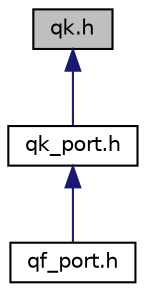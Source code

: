 digraph "qk.h"
{
 // LATEX_PDF_SIZE
  edge [fontname="Helvetica",fontsize="10",labelfontname="Helvetica",labelfontsize="10"];
  node [fontname="Helvetica",fontsize="10",shape=record];
  Node1 [label="qk.h",height=0.2,width=0.4,color="black", fillcolor="grey75", style="filled", fontcolor="black",tooltip="QK/C (preemptive non-blocking kernel) platform-independent public interface."];
  Node1 -> Node2 [dir="back",color="midnightblue",fontsize="10",style="solid",fontname="Helvetica"];
  Node2 [label="qk_port.h",height=0.2,width=0.4,color="black", fillcolor="white", style="filled",URL="$qk__port_8h.html",tooltip="QK/C port example for a generic C compiler."];
  Node2 -> Node3 [dir="back",color="midnightblue",fontsize="10",style="solid",fontname="Helvetica"];
  Node3 [label="qf_port.h",height=0.2,width=0.4,color="black", fillcolor="white", style="filled",URL="$qk_2qf__port_8h.html",tooltip="QF/C port example for QK, generic C compiler."];
}
